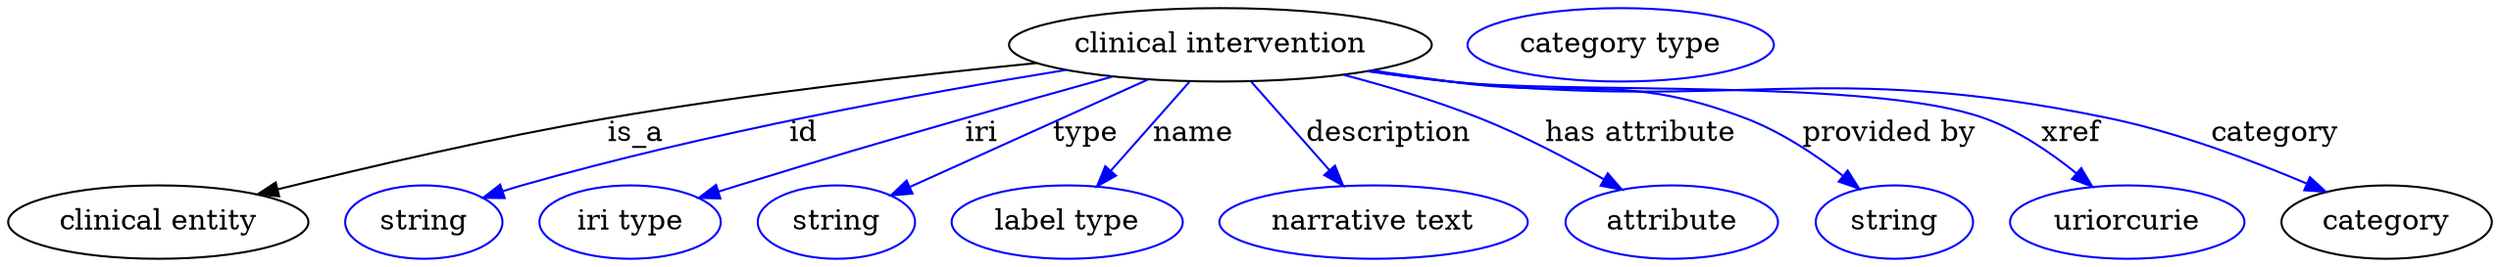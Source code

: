 digraph {
	graph [bb="0,0,1213.8,123"];
	node [label="\N"];
	"clinical intervention"	[height=0.5,
		label="clinical intervention",
		pos="593.44,105",
		width=2.8706];
	"clinical entity"	[height=0.5,
		pos="73.443,18",
		width=2.0401];
	"clinical intervention" -> "clinical entity"	[label=is_a,
		lp="307.44,61.5",
		pos="e,122.07,31.633 503.49,96.05 443.71,90.143 363.6,81.029 293.44,69 238.29,59.543 176.17,45.068 132.05,34.122"];
	id	[color=blue,
		height=0.5,
		label=string,
		pos="203.44,18",
		width=1.0652];
	"clinical intervention" -> id	[color=blue,
		label=id,
		lp="389.44,61.5",
		pos="e,232.45,29.922 517.88,92.643 448.01,81.28 341.66,61.793 251.44,36 248.34,35.113 245.15,34.133 241.95,33.106",
		style=solid];
	iri	[color=blue,
		height=0.5,
		label="iri type",
		pos="304.44,18",
		width=1.2277];
	"clinical intervention" -> iri	[color=blue,
		label=iri,
		lp="476.44,61.5",
		pos="e,338.12,29.681 540.77,89.485 518.44,83.269 492.14,75.873 468.44,69 419.42,54.785 407.23,50.997 358.44,36 354.95,34.926 351.33,33.805 \
347.7,32.674",
		style=solid];
	type	[color=blue,
		height=0.5,
		label=string,
		pos="405.44,18",
		width=1.0652];
	"clinical intervention" -> type	[color=blue,
		label=type,
		lp="527.44,61.5",
		pos="e,432.14,31.071 558.08,88.012 524.78,72.955 475.13,50.506 441.58,35.337",
		style=solid];
	name	[color=blue,
		height=0.5,
		label="label type",
		pos="518.44,18",
		width=1.5707];
	"clinical intervention" -> name	[color=blue,
		label=name,
		lp="580.44,61.5",
		pos="e,533.09,35.597 578.27,86.799 567.25,74.309 552.18,57.236 539.93,43.348",
		style=solid];
	description	[color=blue,
		height=0.5,
		label="narrative text",
		pos="668.44,18",
		width=2.0943];
	"clinical intervention" -> description	[color=blue,
		label=description,
		lp="675.94,61.5",
		pos="e,653.54,35.885 608.62,86.799 619.57,74.39 634.51,57.458 646.72,43.618",
		style=solid];
	"has attribute"	[color=blue,
		height=0.5,
		label=attribute,
		pos="813.44,18",
		width=1.4443];
	"clinical intervention" -> "has attribute"	[color=blue,
		label="has attribute",
		lp="799.44,61.5",
		pos="e,788.92,34.155 653.8,90.326 675.19,84.708 699.21,77.507 720.44,69 740.83,60.831 762.51,49.356 779.8,39.46",
		style=solid];
	"provided by"	[color=blue,
		height=0.5,
		label=string,
		pos="921.44,18",
		width=1.0652];
	"clinical intervention" -> "provided by"	[color=blue,
		label="provided by",
		lp="920.94,61.5",
		pos="e,904.76,34.369 667.81,92.424 680.36,90.552 693.27,88.68 705.44,87 769.77,78.127 789.86,92.394 850.44,69 867.29,62.495 883.91,51.133 \
896.83,40.883",
		style=solid];
	xref	[color=blue,
		height=0.5,
		label=uriorcurie,
		pos="1035.4,18",
		width=1.5887];
	"clinical intervention" -> xref	[color=blue,
		label=xref,
		lp="1008.9,61.5",
		pos="e,1018.9,35.411 665.93,92.11 679.05,90.21 692.64,88.409 705.44,87 763.45,80.616 912.65,89.083 967.44,69 983.43,63.141 998.91,52.301 \
1011.1,42.208",
		style=solid];
	category	[height=0.5,
		pos="1162.4,18",
		width=1.4263];
	"clinical intervention" -> category	[color=blue,
		label=category,
		lp="1108.9,61.5",
		pos="e,1132.9,32.867 665.31,92.061 678.63,90.143 692.43,88.348 705.44,87 848.01,72.229 887.12,98.217 1027.4,69 1060.9,62.035 1097.1,48.25 \
1123.6,36.915",
		style=solid];
	"named thing_category"	[color=blue,
		height=0.5,
		label="category type",
		pos="789.44,105",
		width=2.0762];
}
